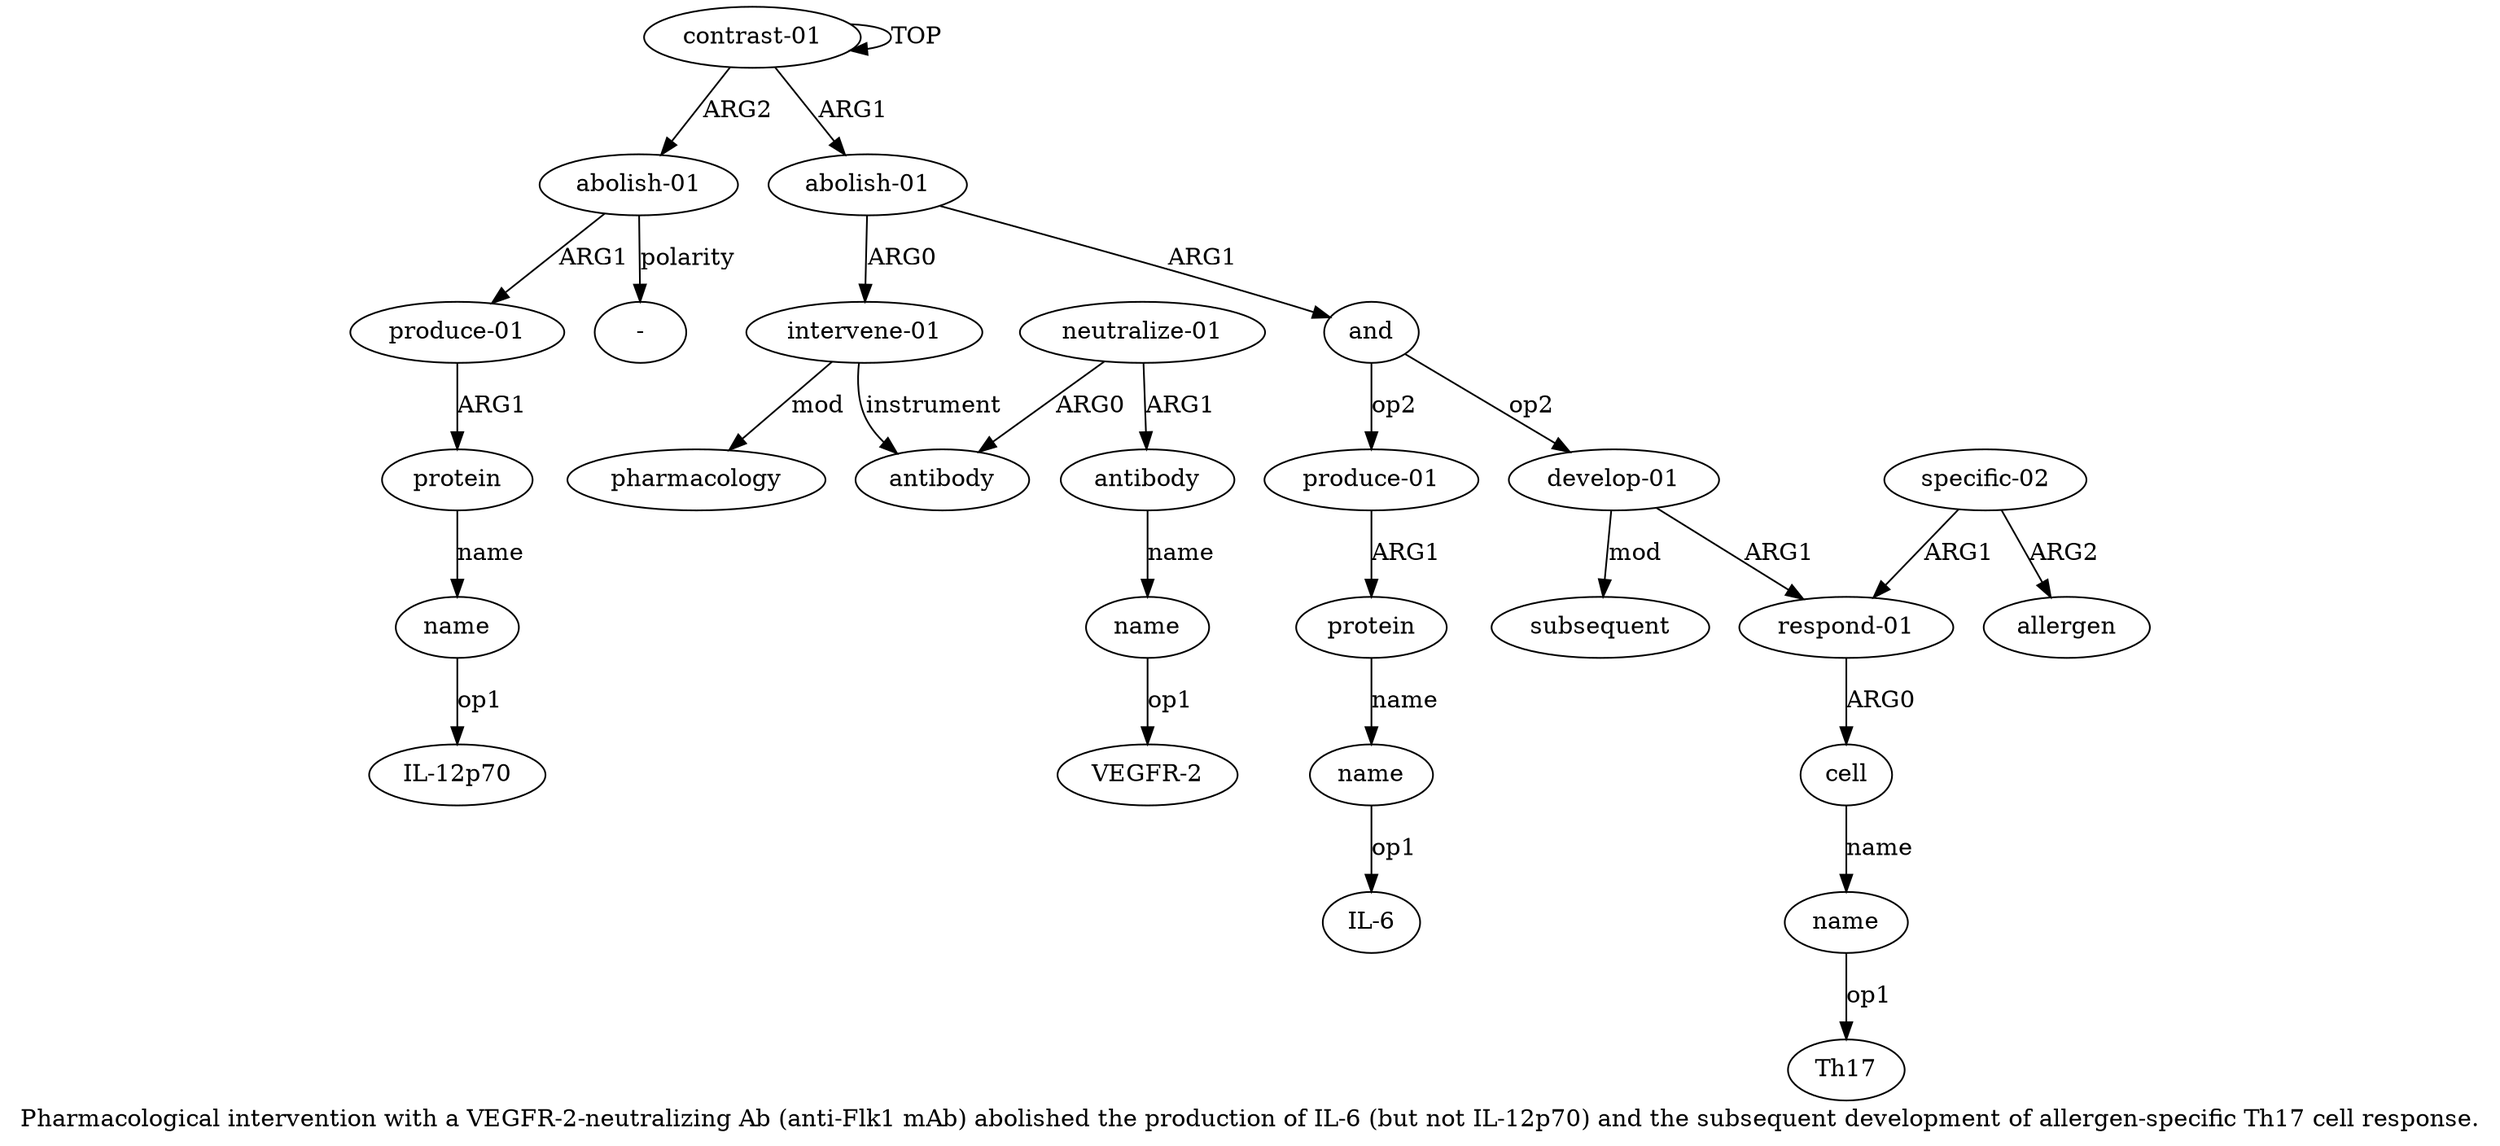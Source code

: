 digraph  {
	graph [label="Pharmacological intervention with a VEGFR-2-neutralizing Ab (anti-Flk1 mAb) abolished the production of IL-6 (but not IL-12p70) \
and the subsequent development of allergen-specific Th17 cell response."];
	node [label="\N"];
	a20	 [color=black,
		gold_ind=20,
		gold_label="produce-01",
		label="produce-01",
		test_ind=20,
		test_label="produce-01"];
	a21	 [color=black,
		gold_ind=21,
		gold_label=protein,
		label=protein,
		test_ind=21,
		test_label=protein];
	a20 -> a21 [key=0,
	color=black,
	gold_label=ARG1,
	label=ARG1,
	test_label=ARG1];
a22 [color=black,
	gold_ind=22,
	gold_label=name,
	label=name,
	test_ind=22,
	test_label=name];
a21 -> a22 [key=0,
color=black,
gold_label=name,
label=name,
test_label=name];
"a22 IL-12p70" [color=black,
gold_ind=-1,
gold_label="IL-12p70",
label="IL-12p70",
test_ind=-1,
test_label="IL-12p70"];
a22 -> "a22 IL-12p70" [key=0,
color=black,
gold_label=op1,
label=op1,
test_label=op1];
"a18 IL-6" [color=black,
gold_ind=-1,
gold_label="IL-6",
label="IL-6",
test_ind=-1,
test_label="IL-6"];
"a7 VEGFR-2" [color=black,
gold_ind=-1,
gold_label="VEGFR-2",
label="VEGFR-2",
test_ind=-1,
test_label="VEGFR-2"];
a15 [color=black,
gold_ind=15,
gold_label=subsequent,
label=subsequent,
test_ind=15,
test_label=subsequent];
a14 [color=black,
gold_ind=14,
gold_label=allergen,
label=allergen,
test_ind=14,
test_label=allergen];
a17 [color=black,
gold_ind=17,
gold_label=protein,
label=protein,
test_ind=17,
test_label=protein];
a18 [color=black,
gold_ind=18,
gold_label=name,
label=name,
test_ind=18,
test_label=name];
a17 -> a18 [key=0,
color=black,
gold_label=name,
label=name,
test_label=name];
a16 [color=black,
gold_ind=16,
gold_label="produce-01",
label="produce-01",
test_ind=16,
test_label="produce-01"];
a16 -> a17 [key=0,
color=black,
gold_label=ARG1,
label=ARG1,
test_label=ARG1];
a11 [color=black,
gold_ind=11,
gold_label=cell,
label=cell,
test_ind=11,
test_label=cell];
a12 [color=black,
gold_ind=12,
gold_label=name,
label=name,
test_ind=12,
test_label=name];
a11 -> a12 [key=0,
color=black,
gold_label=name,
label=name,
test_label=name];
a10 [color=black,
gold_ind=10,
gold_label="respond-01",
label="respond-01",
test_ind=10,
test_label="respond-01"];
a10 -> a11 [key=0,
color=black,
gold_label=ARG0,
label=ARG0,
test_label=ARG0];
a13 [color=black,
gold_ind=13,
gold_label="specific-02",
label="specific-02",
test_ind=13,
test_label="specific-02"];
a13 -> a14 [key=0,
color=black,
gold_label=ARG2,
label=ARG2,
test_label=ARG2];
a13 -> a10 [key=0,
color=black,
gold_label=ARG1,
label=ARG1,
test_label=ARG1];
"a12 Th17" [color=black,
gold_ind=-1,
gold_label=Th17,
label=Th17,
test_ind=-1,
test_label=Th17];
a12 -> "a12 Th17" [key=0,
color=black,
gold_label=op1,
label=op1,
test_label=op1];
a19 [color=black,
gold_ind=19,
gold_label="abolish-01",
label="abolish-01",
test_ind=19,
test_label="abolish-01"];
a19 -> a20 [key=0,
color=black,
gold_label=ARG1,
label=ARG1,
test_label=ARG1];
"a19 -" [color=black,
gold_ind=-1,
gold_label="-",
label="-",
test_ind=-1,
test_label="-"];
a19 -> "a19 -" [key=0,
color=black,
gold_label=polarity,
label=polarity,
test_label=polarity];
a18 -> "a18 IL-6" [key=0,
color=black,
gold_label=op1,
label=op1,
test_label=op1];
a1 [color=black,
gold_ind=1,
gold_label="abolish-01",
label="abolish-01",
test_ind=1,
test_label="abolish-01"];
a2 [color=black,
gold_ind=2,
gold_label="intervene-01",
label="intervene-01",
test_ind=2,
test_label="intervene-01"];
a1 -> a2 [key=0,
color=black,
gold_label=ARG0,
label=ARG0,
test_label=ARG0];
a8 [color=black,
gold_ind=8,
gold_label=and,
label=and,
test_ind=8,
test_label=and];
a1 -> a8 [key=0,
color=black,
gold_label=ARG1,
label=ARG1,
test_label=ARG1];
a0 [color=black,
gold_ind=0,
gold_label="contrast-01",
label="contrast-01",
test_ind=0,
test_label="contrast-01"];
a0 -> a19 [key=0,
color=black,
gold_label=ARG2,
label=ARG2,
test_label=ARG2];
a0 -> a1 [key=0,
color=black,
gold_label=ARG1,
label=ARG1,
test_label=ARG1];
a0 -> a0 [key=0,
color=black,
gold_label=TOP,
label=TOP,
test_label=TOP];
a3 [color=black,
gold_ind=3,
gold_label=pharmacology,
label=pharmacology,
test_ind=3,
test_label=pharmacology];
a2 -> a3 [key=0,
color=black,
gold_label=mod,
label=mod,
test_label=mod];
a4 [color=black,
gold_ind=4,
gold_label=antibody,
label=antibody,
test_ind=4,
test_label=antibody];
a2 -> a4 [key=0,
color=black,
gold_label=instrument,
label=instrument,
test_label=instrument];
a5 [color=black,
gold_ind=5,
gold_label="neutralize-01",
label="neutralize-01",
test_ind=5,
test_label="neutralize-01"];
a5 -> a4 [key=0,
color=black,
gold_label=ARG0,
label=ARG0,
test_label=ARG0];
a6 [color=black,
gold_ind=6,
gold_label=antibody,
label=antibody,
test_ind=6,
test_label=antibody];
a5 -> a6 [key=0,
color=black,
gold_label=ARG1,
label=ARG1,
test_label=ARG1];
a7 [color=black,
gold_ind=7,
gold_label=name,
label=name,
test_ind=7,
test_label=name];
a7 -> "a7 VEGFR-2" [key=0,
color=black,
gold_label=op1,
label=op1,
test_label=op1];
a6 -> a7 [key=0,
color=black,
gold_label=name,
label=name,
test_label=name];
a9 [color=black,
gold_ind=9,
gold_label="develop-01",
label="develop-01",
test_ind=9,
test_label="develop-01"];
a9 -> a15 [key=0,
color=black,
gold_label=mod,
label=mod,
test_label=mod];
a9 -> a10 [key=0,
color=black,
gold_label=ARG1,
label=ARG1,
test_label=ARG1];
a8 -> a16 [key=0,
color=black,
gold_label=op2,
label=op2,
test_label=op2];
a8 -> a9 [key=0,
color=black,
gold_label=op2,
label=op2,
test_label=op2];
}
